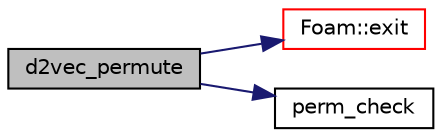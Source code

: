 digraph "d2vec_permute"
{
  bgcolor="transparent";
  edge [fontname="Helvetica",fontsize="10",labelfontname="Helvetica",labelfontsize="10"];
  node [fontname="Helvetica",fontsize="10",shape=record];
  rankdir="LR";
  Node74 [label="d2vec_permute",height=0.2,width=0.4,color="black", fillcolor="grey75", style="filled", fontcolor="black"];
  Node74 -> Node75 [color="midnightblue",fontsize="10",style="solid",fontname="Helvetica"];
  Node75 [label="Foam::exit",height=0.2,width=0.4,color="red",URL="$a21851.html#a06ca7250d8e89caf05243ec094843642"];
  Node74 -> Node124 [color="midnightblue",fontsize="10",style="solid",fontname="Helvetica"];
  Node124 [label="perm_check",height=0.2,width=0.4,color="black",URL="$a08939.html#a84f26f4304564033c80fa1d109ba787b"];
}
